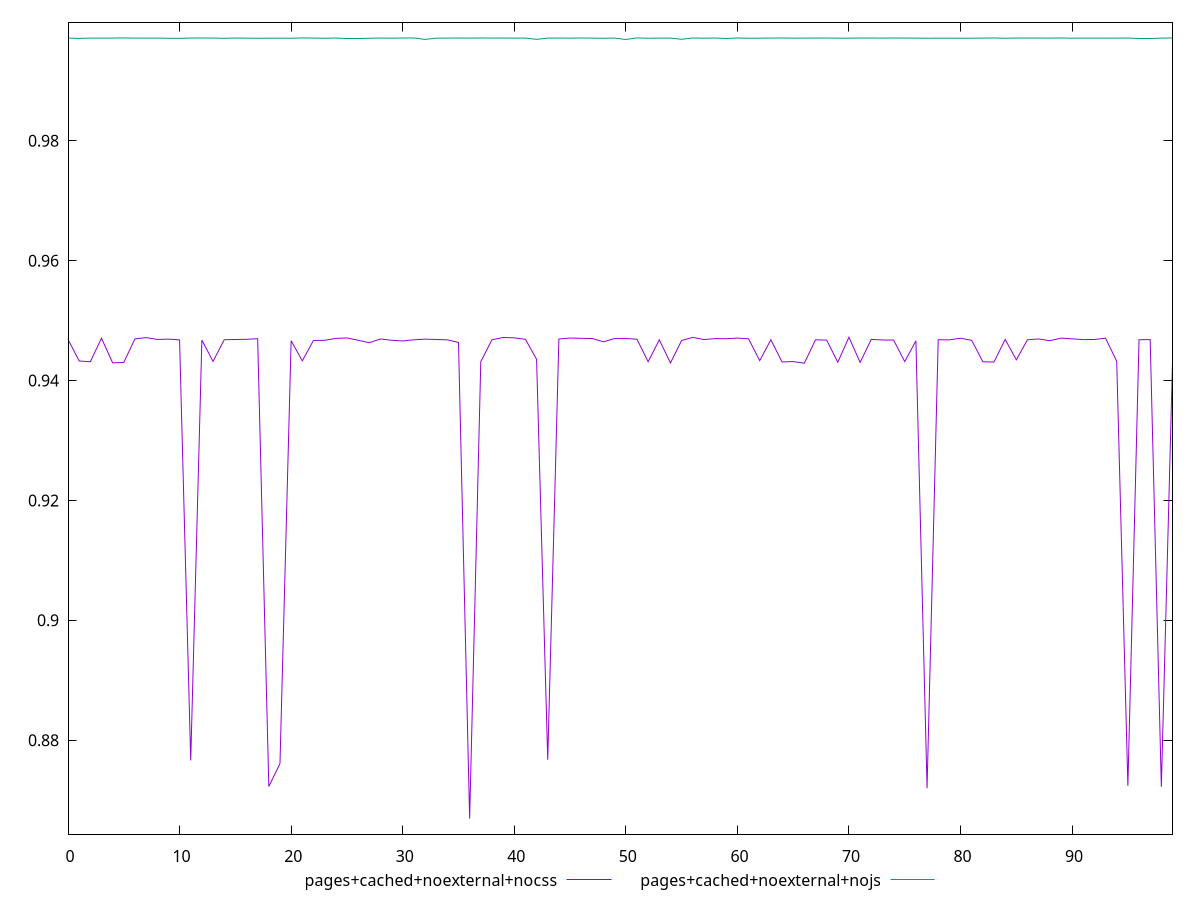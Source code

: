 reset

$pagesCachedNoexternalNocss <<EOF
0 0.9468746472654931
1 0.9432712658059027
2 0.9431344586679942
3 0.9470680216884486
4 0.9429574775537074
5 0.94303148125463
6 0.9469585483880885
7 0.9471696594716177
8 0.9468653257143995
9 0.9469161832634945
10 0.9467877367411556
11 0.8766232613733724
12 0.9467586811014919
13 0.94319351910991
14 0.946811444683743
15 0.9468593178370096
16 0.9468825741394159
17 0.9469927732008656
18 0.8722681687042164
19 0.8760925410826748
20 0.9466492046503254
21 0.9432849687710732
22 0.9466942474280536
23 0.9467169813083517
24 0.947035972070866
25 0.9471132771651486
26 0.9467340690053518
27 0.9463159761673243
28 0.9469424686011556
29 0.9467242190168765
30 0.9466084882978812
31 0.946801460719005
32 0.9469124449514007
33 0.9468620322302889
34 0.9467907004806821
35 0.9463702128061453
36 0.8669269914328439
37 0.943168282396435
38 0.9468073286922991
39 0.9471858936886666
40 0.9471291433456186
41 0.9468909313141566
42 0.9435514790637791
43 0.8767328038230988
44 0.946932473934148
45 0.9470998474474213
46 0.947050564589247
47 0.9470153698750247
48 0.9464673152854576
49 0.9470288101158613
50 0.9470261279382055
51 0.9468907737317
52 0.9431428885954668
53 0.9467997068348147
54 0.9429375421108912
55 0.9466901648155609
56 0.9472077979278886
57 0.9468520968385087
58 0.9469960223891808
59 0.9469851260392187
60 0.9470887174774317
61 0.9469689462359202
62 0.9433293623170431
63 0.9468101335295558
64 0.9431096579285482
65 0.9431740566797431
66 0.9428999271464161
67 0.9468045862896572
68 0.9467524256460312
69 0.9430603829615598
70 0.9472376389475392
71 0.9430246078201203
72 0.9468762406328569
73 0.9467739452922146
74 0.9467590632846811
75 0.9431632005185757
76 0.946635734270737
77 0.8719878032919707
78 0.9468135762095504
79 0.946789711523634
80 0.9470715937521466
81 0.946713577434017
82 0.9431404327476636
83 0.9430960611249012
84 0.946866639517165
85 0.943464804112779
86 0.9468057026825691
87 0.9469455969215342
88 0.9466481405072019
89 0.947084173790846
90 0.9469631561049823
91 0.9468352333601661
92 0.9468575917006048
93 0.9470706833956636
94 0.9432184740964886
95 0.8723800186869982
96 0.9468159111944487
97 0.9468359119411036
98 0.8722211918673318
99 0.9430143375181322
EOF

$pagesCachedNoexternalNojs <<EOF
0 0.9971371875186905
1 0.9970962591022718
2 0.9971470280386878
3 0.9971404452659555
4 0.9971483456737839
5 0.9971747620278902
6 0.9971378737708421
7 0.9971459310695007
8 0.9971469145319721
9 0.9971118178473602
10 0.9970981958903099
11 0.9971492485327234
12 0.9971656694197535
13 0.9971492748033189
14 0.9971115827939362
15 0.9971498204758847
16 0.9971320158702047
17 0.9971164389772471
18 0.9971312614358534
19 0.9971354504012729
20 0.9971231155144861
21 0.9971669963129439
22 0.9971440566781022
23 0.9971156996645952
24 0.997158679219684
25 0.997147841607589
26 0.9971479049179972
27 0.9971130772585564
28 0.9971576355200116
29 0.9971298937351468
30 0.9971583015656637
31 0.9971636925193553
32 0.996925907368052
33 0.9971310143246096
34 0.9971442934166274
35 0.9971558167273835
36 0.9971461437952764
37 0.9971600870626053
38 0.9971575914307402
39 0.9971509450170106
40 0.9971355091162243
41 0.9971432925620961
42 0.9969355769788509
43 0.9971378234736527
44 0.9971584552525693
45 0.9971338563793967
46 0.9971631737459784
47 0.9971372785467193
48 0.9971095909182781
49 0.9971465668227798
50 0.996912778345579
51 0.9971750930272826
52 0.9971241971487965
53 0.9971472801314666
54 0.9971412817211047
55 0.9969449738419277
56 0.9971609586731925
57 0.9971262754697067
58 0.9971582860775045
59 0.9970801033417639
60 0.9971653518978852
61 0.9971209982713455
62 0.9971275303487356
63 0.997150115370498
64 0.9971638602732109
65 0.997133442788427
66 0.9971427352267934
67 0.9971541020536641
68 0.9971517184015118
69 0.9971310874999213
70 0.9971303040945426
71 0.9971594772971422
72 0.9971559275951694
73 0.9971380019060494
74 0.9971608086555686
75 0.9971511180868364
76 0.9971331106857987
77 0.9971192095858318
78 0.9971366245359887
79 0.9971357547510309
80 0.9971237585212156
81 0.9971216596542753
82 0.9971469479869204
83 0.997161781287557
84 0.9971223197258331
85 0.9971502789260697
86 0.9971488628125807
87 0.9971564377853567
88 0.9971371923096913
89 0.9971673220230655
90 0.9971297389395118
91 0.9971449760532837
92 0.997145172095369
93 0.9971374462244853
94 0.9971425761446582
95 0.997157642669577
96 0.9971498359972006
97 0.9971495828727719
98 0.9971425904981948
99 0.997171372128548
EOF

set key outside below
set xrange [0:99]
set yrange [0.8643220294009551:0.9997800550591713]
set trange [0.8643220294009551:0.9997800550591713]
set terminal svg size 640, 520 enhanced background rgb 'white'
set output "report_00008_2021-01-22T20:58:29.167/meta/pScore/comparison/line/9_vs_10.svg"

plot $pagesCachedNoexternalNocss title "pages+cached+noexternal+nocss" with line, \
     $pagesCachedNoexternalNojs title "pages+cached+noexternal+nojs" with line

reset
